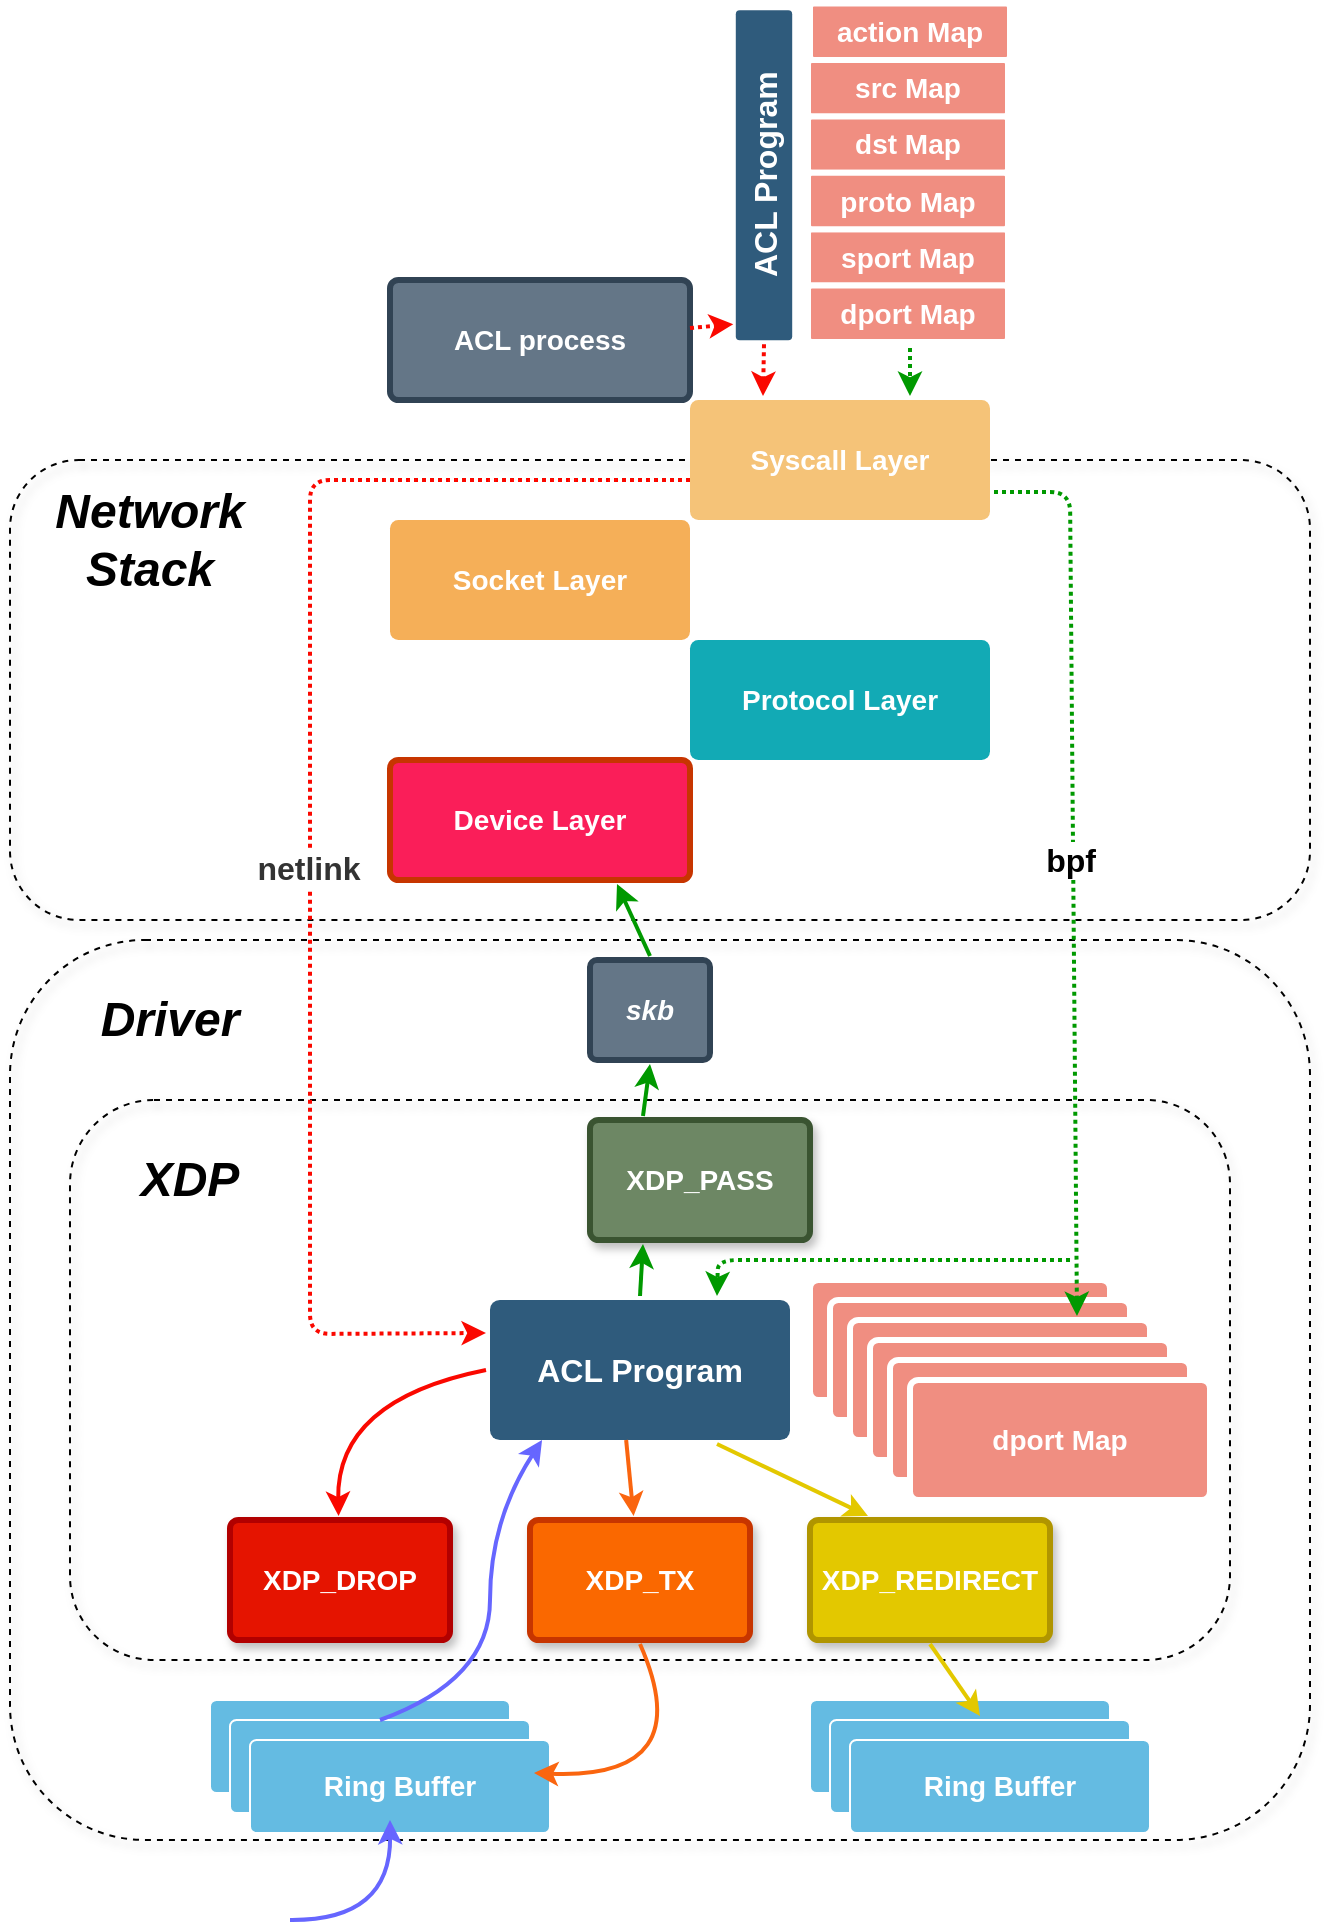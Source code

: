 <mxfile version="13.1.10" type="github">
  <diagram id="6a731a19-8d31-9384-78a2-239565b7b9f0" name="Page-1">
    <mxGraphModel dx="946" dy="542" grid="1" gridSize="10" guides="1" tooltips="1" connect="1" arrows="1" fold="1" page="1" pageScale="1" pageWidth="1169" pageHeight="827" background="#ffffff" math="0" shadow="0">
      <root>
        <mxCell id="0" />
        <mxCell id="1" parent="0" />
        <mxCell id="tBkIKE94KdiAy-Hy8w5i-1808" value="" style="rounded=1;whiteSpace=wrap;html=1;shadow=1;glass=0;comic=0;strokeColor=#000000;strokeWidth=1;fillColor=none;dashed=1;" parent="1" vertex="1">
          <mxGeometry x="340" y="570" width="580" height="280" as="geometry" />
        </mxCell>
        <mxCell id="tBkIKE94KdiAy-Hy8w5i-1810" value="" style="rounded=1;whiteSpace=wrap;html=1;shadow=1;glass=0;comic=0;strokeColor=#000000;strokeWidth=1;fillColor=none;dashed=1;" parent="1" vertex="1">
          <mxGeometry x="310" y="250" width="650" height="230" as="geometry" />
        </mxCell>
        <mxCell id="tBkIKE94KdiAy-Hy8w5i-1809" value="" style="rounded=1;whiteSpace=wrap;html=1;shadow=1;glass=0;comic=0;strokeColor=#000000;strokeWidth=1;fillColor=none;dashed=1;" parent="1" vertex="1">
          <mxGeometry x="310" y="490" width="650" height="450" as="geometry" />
        </mxCell>
        <mxCell id="1769" value="Socket Layer" style="rounded=1;whiteSpace=wrap;html=1;shadow=0;labelBackgroundColor=none;strokeColor=none;strokeWidth=3;fillColor=#f5af58;fontFamily=Helvetica;fontSize=14;fontColor=#FFFFFF;align=center;spacing=5;arcSize=7;perimeterSpacing=2;fontStyle=1" parent="1" vertex="1">
          <mxGeometry x="500" y="280" width="150" height="60" as="geometry" />
        </mxCell>
        <mxCell id="1771" value="Protocol Layer" style="rounded=1;whiteSpace=wrap;html=1;shadow=0;labelBackgroundColor=none;strokeColor=none;strokeWidth=3;fillColor=#12aab5;fontFamily=Helvetica;fontSize=14;fontColor=#FFFFFF;align=center;spacing=5;fontStyle=1;arcSize=7;perimeterSpacing=2;" parent="1" vertex="1">
          <mxGeometry x="650" y="340.0" width="150" height="60" as="geometry" />
        </mxCell>
        <mxCell id="tBkIKE94KdiAy-Hy8w5i-1783" value="&lt;i&gt;skb&lt;/i&gt;" style="rounded=1;whiteSpace=wrap;html=1;shadow=0;labelBackgroundColor=none;strokeColor=#314354;strokeWidth=3;fillColor=#647687;fontFamily=Helvetica;fontSize=14;fontColor=#ffffff;align=center;spacing=5;fontStyle=1;arcSize=7;perimeterSpacing=2;" parent="1" vertex="1">
          <mxGeometry x="600" y="500" width="60" height="50" as="geometry" />
        </mxCell>
        <mxCell id="1764" value="XDP_DROP" style="rounded=1;whiteSpace=wrap;html=1;shadow=1;labelBackgroundColor=none;strokeColor=#B20000;strokeWidth=3;fillColor=#e51400;fontFamily=Helvetica;fontSize=14;fontColor=#ffffff;align=center;spacing=5;fontStyle=1;arcSize=7;perimeterSpacing=2;comic=0;glass=0;" parent="1" vertex="1">
          <mxGeometry x="420" y="780" width="110" height="60" as="geometry" />
        </mxCell>
        <mxCell id="tBkIKE94KdiAy-Hy8w5i-1796" value="XDP_PASS" style="rounded=1;whiteSpace=wrap;html=1;shadow=1;labelBackgroundColor=none;strokeColor=#3A5431;strokeWidth=3;fillColor=#6d8764;fontFamily=Helvetica;fontSize=14;fontColor=#ffffff;align=center;spacing=5;fontStyle=1;arcSize=7;perimeterSpacing=2;comic=0;glass=0;" parent="1" vertex="1">
          <mxGeometry x="600" y="580" width="110" height="60" as="geometry" />
        </mxCell>
        <mxCell id="tBkIKE94KdiAy-Hy8w5i-1797" value="" style="group" parent="1" vertex="1" connectable="0">
          <mxGeometry x="550" y="670" width="150" height="70" as="geometry" />
        </mxCell>
        <mxCell id="1749" value="ACL Program" style="rounded=1;whiteSpace=wrap;html=1;shadow=0;labelBackgroundColor=none;strokeColor=none;strokeWidth=3;fillColor=#2F5B7C;fontFamily=Helvetica;fontSize=16;fontColor=#FFFFFF;align=center;fontStyle=1;spacing=5;arcSize=7;perimeterSpacing=2;" parent="tBkIKE94KdiAy-Hy8w5i-1797" vertex="1">
          <mxGeometry width="150" height="70" as="geometry" />
        </mxCell>
        <mxCell id="tBkIKE94KdiAy-Hy8w5i-1798" value="XDP_REDIRECT" style="rounded=1;whiteSpace=wrap;html=1;shadow=1;labelBackgroundColor=none;strokeColor=#B09500;strokeWidth=3;fillColor=#E3C800;fontFamily=Helvetica;fontSize=14;fontColor=#ffffff;align=center;spacing=5;fontStyle=1;arcSize=7;perimeterSpacing=2;comic=0;glass=0;" parent="1" vertex="1">
          <mxGeometry x="710" y="780" width="120" height="60" as="geometry" />
        </mxCell>
        <mxCell id="tBkIKE94KdiAy-Hy8w5i-1800" value="XDP_TX" style="rounded=1;whiteSpace=wrap;html=1;shadow=1;labelBackgroundColor=none;strokeColor=#C73500;strokeWidth=3;fillColor=#fa6800;fontFamily=Helvetica;fontSize=14;fontColor=#ffffff;align=center;spacing=5;fontStyle=1;arcSize=7;perimeterSpacing=2;comic=0;glass=0;" parent="1" vertex="1">
          <mxGeometry x="570" y="780" width="110" height="60" as="geometry" />
        </mxCell>
        <mxCell id="tBkIKE94KdiAy-Hy8w5i-1788" value="" style="group" parent="1" vertex="1" connectable="0">
          <mxGeometry x="710" y="870" width="170" height="66.5" as="geometry" />
        </mxCell>
        <mxCell id="tBkIKE94KdiAy-Hy8w5i-1789" value="Ring Buffer" style="rounded=1;whiteSpace=wrap;html=1;shadow=0;labelBackgroundColor=none;strokeColor=#FFFFFF;strokeWidth=1;fillColor=#64bbe2;fontFamily=Helvetica;fontSize=14;fontColor=#FFFFFF;align=center;spacing=5;arcSize=7;perimeterSpacing=2;" parent="tBkIKE94KdiAy-Hy8w5i-1788" vertex="1">
          <mxGeometry width="150" height="46.5" as="geometry" />
        </mxCell>
        <mxCell id="tBkIKE94KdiAy-Hy8w5i-1790" value="Ring Buffer" style="rounded=1;whiteSpace=wrap;html=1;shadow=0;labelBackgroundColor=none;strokeColor=#FFFFFF;strokeWidth=1;fillColor=#64bbe2;fontFamily=Helvetica;fontSize=14;fontColor=#FFFFFF;align=center;spacing=5;arcSize=7;perimeterSpacing=2;" parent="tBkIKE94KdiAy-Hy8w5i-1788" vertex="1">
          <mxGeometry x="10" y="10" width="150" height="46.5" as="geometry" />
        </mxCell>
        <mxCell id="tBkIKE94KdiAy-Hy8w5i-1791" value="&lt;b&gt;Ring Buffer&lt;/b&gt;" style="rounded=1;whiteSpace=wrap;html=1;shadow=0;labelBackgroundColor=none;strokeColor=#FFFFFF;strokeWidth=1;fillColor=#64bbe2;fontFamily=Helvetica;fontSize=14;fontColor=#FFFFFF;align=center;spacing=5;arcSize=7;perimeterSpacing=2;" parent="tBkIKE94KdiAy-Hy8w5i-1788" vertex="1">
          <mxGeometry x="20" y="20" width="150" height="46.5" as="geometry" />
        </mxCell>
        <mxCell id="tBkIKE94KdiAy-Hy8w5i-1801" value="" style="group" parent="1" vertex="1" connectable="0">
          <mxGeometry x="410" y="870" width="170" height="66.5" as="geometry" />
        </mxCell>
        <mxCell id="tBkIKE94KdiAy-Hy8w5i-1802" value="Ring Buffer" style="rounded=1;whiteSpace=wrap;html=1;shadow=0;labelBackgroundColor=none;strokeColor=#FFFFFF;strokeWidth=1;fillColor=#64bbe2;fontFamily=Helvetica;fontSize=14;fontColor=#FFFFFF;align=center;spacing=5;arcSize=7;perimeterSpacing=2;" parent="tBkIKE94KdiAy-Hy8w5i-1801" vertex="1">
          <mxGeometry width="150" height="46.5" as="geometry" />
        </mxCell>
        <mxCell id="tBkIKE94KdiAy-Hy8w5i-1803" value="Ring Buffer" style="rounded=1;whiteSpace=wrap;html=1;shadow=0;labelBackgroundColor=none;strokeColor=#FFFFFF;strokeWidth=1;fillColor=#64bbe2;fontFamily=Helvetica;fontSize=14;fontColor=#FFFFFF;align=center;spacing=5;arcSize=7;perimeterSpacing=2;" parent="tBkIKE94KdiAy-Hy8w5i-1801" vertex="1">
          <mxGeometry x="10" y="10" width="150" height="46.5" as="geometry" />
        </mxCell>
        <mxCell id="tBkIKE94KdiAy-Hy8w5i-1804" value="&lt;b&gt;Ring Buffer&lt;/b&gt;" style="rounded=1;whiteSpace=wrap;html=1;shadow=0;labelBackgroundColor=none;strokeColor=#FFFFFF;strokeWidth=1;fillColor=#64bbe2;fontFamily=Helvetica;fontSize=14;fontColor=#FFFFFF;align=center;spacing=5;arcSize=7;perimeterSpacing=2;" parent="tBkIKE94KdiAy-Hy8w5i-1801" vertex="1">
          <mxGeometry x="20" y="20" width="150" height="46.5" as="geometry" />
        </mxCell>
        <mxCell id="tBkIKE94KdiAy-Hy8w5i-1805" value="Device Layer" style="rounded=1;whiteSpace=wrap;html=1;shadow=0;labelBackgroundColor=none;strokeColor=#C73500;strokeWidth=3;fillColor=#FA1E59;fontFamily=Helvetica;fontSize=14;fontColor=#ffffff;align=center;spacing=5;fontStyle=1;arcSize=7;perimeterSpacing=2;" parent="1" vertex="1">
          <mxGeometry x="500" y="400.0" width="150" height="60" as="geometry" />
        </mxCell>
        <mxCell id="tBkIKE94KdiAy-Hy8w5i-1806" value="Syscall Layer" style="rounded=1;whiteSpace=wrap;html=1;shadow=0;labelBackgroundColor=none;strokeColor=none;strokeWidth=3;fillColor=#F5C378;fontFamily=Helvetica;fontSize=14;fontColor=#FFFFFF;align=center;spacing=5;arcSize=7;perimeterSpacing=2;fontStyle=1" parent="1" vertex="1">
          <mxGeometry x="650" y="220" width="150" height="60" as="geometry" />
        </mxCell>
        <mxCell id="tBkIKE94KdiAy-Hy8w5i-1811" value="ACL process" style="rounded=1;whiteSpace=wrap;html=1;shadow=0;labelBackgroundColor=none;strokeColor=#314354;strokeWidth=3;fillColor=#647687;fontFamily=Helvetica;fontSize=14;fontColor=#ffffff;align=center;spacing=5;arcSize=7;perimeterSpacing=2;fontStyle=1" parent="1" vertex="1">
          <mxGeometry x="500" y="160" width="150" height="60" as="geometry" />
        </mxCell>
        <mxCell id="tBkIKE94KdiAy-Hy8w5i-1812" value="Driver" style="text;html=1;strokeColor=none;fillColor=none;align=center;verticalAlign=middle;whiteSpace=wrap;rounded=0;shadow=1;glass=0;dashed=1;comic=0;fontStyle=3;fontSize=24;" parent="1" vertex="1">
          <mxGeometry x="370" y="520" width="40" height="20" as="geometry" />
        </mxCell>
        <mxCell id="tBkIKE94KdiAy-Hy8w5i-1814" value="XDP" style="text;html=1;strokeColor=none;fillColor=none;align=center;verticalAlign=middle;whiteSpace=wrap;rounded=0;shadow=1;glass=0;dashed=1;comic=0;fontStyle=3;fontSize=24;" parent="1" vertex="1">
          <mxGeometry x="380" y="600" width="40" height="20" as="geometry" />
        </mxCell>
        <mxCell id="tBkIKE94KdiAy-Hy8w5i-1815" value="Network Stack" style="text;html=1;strokeColor=none;fillColor=none;align=center;verticalAlign=middle;whiteSpace=wrap;rounded=0;shadow=1;glass=0;dashed=1;comic=0;fontStyle=3;fontSize=24;" parent="1" vertex="1">
          <mxGeometry x="360" y="280" width="40" height="20" as="geometry" />
        </mxCell>
        <mxCell id="tBkIKE94KdiAy-Hy8w5i-1816" value="" style="curved=1;endArrow=classic;html=1;fontSize=24;edgeStyle=orthogonalEdgeStyle;fontStyle=1;strokeWidth=2;fillColor=#cce5ff;strokeColor=#6666FF;" parent="1" edge="1">
          <mxGeometry width="50" height="50" relative="1" as="geometry">
            <mxPoint x="450" y="980" as="sourcePoint" />
            <mxPoint x="500" y="930" as="targetPoint" />
          </mxGeometry>
        </mxCell>
        <mxCell id="tBkIKE94KdiAy-Hy8w5i-1818" value="" style="curved=1;endArrow=classic;html=1;strokeColor=#6666FF;strokeWidth=2;fontSize=24;entryX=0.182;entryY=0.973;entryDx=0;entryDy=0;entryPerimeter=0;" parent="1" target="1749" edge="1">
          <mxGeometry width="50" height="50" relative="1" as="geometry">
            <mxPoint x="495" y="880" as="sourcePoint" />
            <mxPoint x="590" y="740" as="targetPoint" />
            <Array as="points">
              <mxPoint x="550" y="860" />
              <mxPoint x="550" y="780" />
            </Array>
          </mxGeometry>
        </mxCell>
        <mxCell id="tBkIKE94KdiAy-Hy8w5i-1819" value="" style="curved=1;endArrow=classic;html=1;strokeColor=#FA0800;strokeWidth=2;fontSize=24;exitX=0;exitY=0.5;exitDx=0;exitDy=0;" parent="1" source="1749" target="1764" edge="1">
          <mxGeometry width="50" height="50" relative="1" as="geometry">
            <mxPoint x="450" y="730" as="sourcePoint" />
            <mxPoint x="531.028" y="590.002" as="targetPoint" />
            <Array as="points">
              <mxPoint x="473" y="720" />
            </Array>
          </mxGeometry>
        </mxCell>
        <mxCell id="tBkIKE94KdiAy-Hy8w5i-1822" value="" style="curved=1;endArrow=classic;html=1;strokeColor=#FA650F;strokeWidth=2;fontSize=24;exitX=0.455;exitY=0.973;exitDx=0;exitDy=0;exitPerimeter=0;" parent="1" source="1749" target="tBkIKE94KdiAy-Hy8w5i-1800" edge="1">
          <mxGeometry width="50" height="50" relative="1" as="geometry">
            <mxPoint x="610" y="770" as="sourcePoint" />
            <mxPoint x="660" y="720" as="targetPoint" />
            <Array as="points">
              <mxPoint x="620" y="760" />
            </Array>
          </mxGeometry>
        </mxCell>
        <mxCell id="tBkIKE94KdiAy-Hy8w5i-1826" value="" style="curved=1;endArrow=classic;html=1;strokeColor=#FA650F;strokeWidth=2;fontSize=24;exitX=0.5;exitY=1;exitDx=0;exitDy=0;" parent="1" source="tBkIKE94KdiAy-Hy8w5i-1800" target="tBkIKE94KdiAy-Hy8w5i-1803" edge="1">
          <mxGeometry width="50" height="50" relative="1" as="geometry">
            <mxPoint x="605" y="910" as="sourcePoint" />
            <mxPoint x="655" y="860" as="targetPoint" />
            <Array as="points">
              <mxPoint x="655" y="910" />
            </Array>
          </mxGeometry>
        </mxCell>
        <mxCell id="tBkIKE94KdiAy-Hy8w5i-1829" value="" style="endArrow=classic;html=1;strokeColor=#E3C800;strokeWidth=2;fontSize=24;entryX=0.25;entryY=0;entryDx=0;entryDy=0;exitX=0.75;exitY=1;exitDx=0;exitDy=0;" parent="1" source="1749" target="tBkIKE94KdiAy-Hy8w5i-1798" edge="1">
          <mxGeometry width="50" height="50" relative="1" as="geometry">
            <mxPoint x="610" y="770" as="sourcePoint" />
            <mxPoint x="660" y="720" as="targetPoint" />
          </mxGeometry>
        </mxCell>
        <mxCell id="tBkIKE94KdiAy-Hy8w5i-1831" value="" style="endArrow=classic;html=1;strokeColor=#E3C800;strokeWidth=2;fontSize=24;entryX=0.5;entryY=0;entryDx=0;entryDy=0;exitX=0.5;exitY=1;exitDx=0;exitDy=0;" parent="1" source="tBkIKE94KdiAy-Hy8w5i-1798" target="tBkIKE94KdiAy-Hy8w5i-1790" edge="1">
          <mxGeometry width="50" height="50" relative="1" as="geometry">
            <mxPoint x="610" y="770" as="sourcePoint" />
            <mxPoint x="660" y="720" as="targetPoint" />
          </mxGeometry>
        </mxCell>
        <mxCell id="tBkIKE94KdiAy-Hy8w5i-1833" value="" style="endArrow=classic;html=1;strokeColor=#009900;strokeWidth=2;fontSize=24;exitX=0.5;exitY=0;exitDx=0;exitDy=0;entryX=0.25;entryY=1;entryDx=0;entryDy=0;" parent="1" source="1749" target="tBkIKE94KdiAy-Hy8w5i-1796" edge="1">
          <mxGeometry width="50" height="50" relative="1" as="geometry">
            <mxPoint x="610" y="770" as="sourcePoint" />
            <mxPoint x="660" y="720" as="targetPoint" />
          </mxGeometry>
        </mxCell>
        <mxCell id="tBkIKE94KdiAy-Hy8w5i-1834" value="" style="endArrow=classic;html=1;strokeColor=#009900;strokeWidth=2;fontSize=24;exitX=0.25;exitY=0;exitDx=0;exitDy=0;entryX=0.5;entryY=1;entryDx=0;entryDy=0;" parent="1" source="tBkIKE94KdiAy-Hy8w5i-1796" target="tBkIKE94KdiAy-Hy8w5i-1783" edge="1">
          <mxGeometry width="50" height="50" relative="1" as="geometry">
            <mxPoint x="635" y="678" as="sourcePoint" />
            <mxPoint x="648.448" y="652" as="targetPoint" />
          </mxGeometry>
        </mxCell>
        <mxCell id="tBkIKE94KdiAy-Hy8w5i-1835" value="" style="endArrow=classic;html=1;strokeColor=#009900;strokeWidth=2;fontSize=24;exitX=0.5;exitY=0;exitDx=0;exitDy=0;entryX=0.75;entryY=1;entryDx=0;entryDy=0;" parent="1" source="tBkIKE94KdiAy-Hy8w5i-1783" target="tBkIKE94KdiAy-Hy8w5i-1805" edge="1">
          <mxGeometry width="50" height="50" relative="1" as="geometry">
            <mxPoint x="635" y="678" as="sourcePoint" />
            <mxPoint x="636.5" y="652" as="targetPoint" />
          </mxGeometry>
        </mxCell>
        <mxCell id="BvQd3Nw5YrxMWWUmECyp-1786" value="" style="group" parent="1" vertex="1" connectable="0">
          <mxGeometry x="710" y="660" width="170" height="80" as="geometry" />
        </mxCell>
        <mxCell id="tBkIKE94KdiAy-Hy8w5i-1786" value="" style="group" parent="BvQd3Nw5YrxMWWUmECyp-1786" vertex="1" connectable="0">
          <mxGeometry width="170" height="80" as="geometry" />
        </mxCell>
        <mxCell id="1755" value="eBPF Maps" style="rounded=1;whiteSpace=wrap;html=1;shadow=0;labelBackgroundColor=none;strokeColor=#FFFFFF;strokeWidth=3;fillColor=#f08e81;fontFamily=Helvetica;fontSize=14;fontColor=#FFFFFF;align=center;spacing=5;fontStyle=0;arcSize=7;perimeterSpacing=2;" parent="tBkIKE94KdiAy-Hy8w5i-1786" vertex="1">
          <mxGeometry width="150" height="60" as="geometry" />
        </mxCell>
        <mxCell id="tBkIKE94KdiAy-Hy8w5i-1784" value="eBPF Maps" style="rounded=1;whiteSpace=wrap;html=1;shadow=0;labelBackgroundColor=none;strokeColor=#FFFFFF;strokeWidth=3;fillColor=#f08e81;fontFamily=Helvetica;fontSize=14;fontColor=#FFFFFF;align=center;spacing=5;fontStyle=0;arcSize=7;perimeterSpacing=2;" parent="tBkIKE94KdiAy-Hy8w5i-1786" vertex="1">
          <mxGeometry x="10" y="10" width="150" height="60" as="geometry" />
        </mxCell>
        <mxCell id="tBkIKE94KdiAy-Hy8w5i-1785" value="&lt;b&gt;dport Map&lt;/b&gt;" style="rounded=1;whiteSpace=wrap;html=1;shadow=0;labelBackgroundColor=none;strokeColor=#FFFFFF;strokeWidth=3;fillColor=#f08e81;fontFamily=Helvetica;fontSize=14;fontColor=#FFFFFF;align=center;spacing=5;fontStyle=0;arcSize=7;perimeterSpacing=2;" parent="tBkIKE94KdiAy-Hy8w5i-1786" vertex="1">
          <mxGeometry x="20" y="20" width="150" height="60" as="geometry" />
        </mxCell>
        <mxCell id="BvQd3Nw5YrxMWWUmECyp-1784" value="&lt;b&gt;dport Map&lt;/b&gt;" style="rounded=1;whiteSpace=wrap;html=1;shadow=0;labelBackgroundColor=none;strokeColor=#FFFFFF;strokeWidth=3;fillColor=#f08e81;fontFamily=Helvetica;fontSize=14;fontColor=#FFFFFF;align=center;spacing=5;fontStyle=0;arcSize=7;perimeterSpacing=2;" parent="tBkIKE94KdiAy-Hy8w5i-1786" vertex="1">
          <mxGeometry x="30" y="30" width="150" height="60" as="geometry" />
        </mxCell>
        <mxCell id="BvQd3Nw5YrxMWWUmECyp-1785" value="&lt;b&gt;dport Map&lt;/b&gt;" style="rounded=1;whiteSpace=wrap;html=1;shadow=0;labelBackgroundColor=none;strokeColor=#FFFFFF;strokeWidth=3;fillColor=#f08e81;fontFamily=Helvetica;fontSize=14;fontColor=#FFFFFF;align=center;spacing=5;fontStyle=0;arcSize=7;perimeterSpacing=2;" parent="tBkIKE94KdiAy-Hy8w5i-1786" vertex="1">
          <mxGeometry x="40" y="40" width="150" height="60" as="geometry" />
        </mxCell>
        <mxCell id="ur-UXzleSD0pCZPRtddn-1772" value="&lt;b&gt;dport Map&lt;/b&gt;" style="rounded=1;whiteSpace=wrap;html=1;shadow=0;labelBackgroundColor=none;strokeColor=#FFFFFF;strokeWidth=3;fillColor=#f08e81;fontFamily=Helvetica;fontSize=14;fontColor=#FFFFFF;align=center;spacing=5;fontStyle=0;arcSize=7;perimeterSpacing=2;" vertex="1" parent="tBkIKE94KdiAy-Hy8w5i-1786">
          <mxGeometry x="50" y="50" width="150" height="60" as="geometry" />
        </mxCell>
        <mxCell id="BvQd3Nw5YrxMWWUmECyp-1787" value="" style="endArrow=classic;html=1;entryX=0.059;entryY=0.023;entryDx=0;entryDy=0;entryPerimeter=0;strokeWidth=2;dashed=1;dashPattern=1 1;strokeColor=#FA0800;" parent="1" target="BvQd3Nw5YrxMWWUmECyp-1776" edge="1">
          <mxGeometry width="50" height="50" relative="1" as="geometry">
            <mxPoint x="650" y="184" as="sourcePoint" />
            <mxPoint x="510" y="360" as="targetPoint" />
          </mxGeometry>
        </mxCell>
        <mxCell id="BvQd3Nw5YrxMWWUmECyp-1788" value="" style="endArrow=classic;html=1;entryX=0.25;entryY=0;entryDx=0;entryDy=0;exitX=0;exitY=0.5;exitDx=0;exitDy=0;strokeWidth=2;dashed=1;dashPattern=1 1;strokeColor=#FA0800;" parent="1" source="BvQd3Nw5YrxMWWUmECyp-1776" target="tBkIKE94KdiAy-Hy8w5i-1806" edge="1">
          <mxGeometry width="50" height="50" relative="1" as="geometry">
            <mxPoint x="662" y="200" as="sourcePoint" />
            <mxPoint x="719.012" y="199.964" as="targetPoint" />
          </mxGeometry>
        </mxCell>
        <mxCell id="BvQd3Nw5YrxMWWUmECyp-1789" value="" style="endArrow=classic;html=1;entryX=0;entryY=0.25;entryDx=0;entryDy=0;strokeWidth=2;dashed=1;dashPattern=1 1;strokeColor=#FA0800;" parent="1" target="1749" edge="1">
          <mxGeometry width="50" height="50" relative="1" as="geometry">
            <mxPoint x="650" y="260" as="sourcePoint" />
            <mxPoint x="699.012" y="199.964" as="targetPoint" />
            <Array as="points">
              <mxPoint x="460" y="260" />
              <mxPoint x="460" y="687" />
            </Array>
          </mxGeometry>
        </mxCell>
        <mxCell id="BvQd3Nw5YrxMWWUmECyp-1792" value="&lt;b&gt;&lt;font style=&quot;font-size: 16px&quot; color=&quot;#333333&quot;&gt;netlink&lt;/font&gt;&lt;/b&gt;" style="edgeLabel;html=1;align=center;verticalAlign=middle;resizable=0;points=[];" parent="BvQd3Nw5YrxMWWUmECyp-1789" vertex="1" connectable="0">
          <mxGeometry x="0.089" y="-1" relative="1" as="geometry">
            <mxPoint as="offset" />
          </mxGeometry>
        </mxCell>
        <mxCell id="BvQd3Nw5YrxMWWUmECyp-1790" value="" style="endArrow=classic;html=1;strokeColor=#009900;strokeWidth=2;dashed=1;dashPattern=1 1;" parent="1" edge="1">
          <mxGeometry width="50" height="50" relative="1" as="geometry">
            <mxPoint x="760" y="190" as="sourcePoint" />
            <mxPoint x="760" y="218" as="targetPoint" />
          </mxGeometry>
        </mxCell>
        <mxCell id="BvQd3Nw5YrxMWWUmECyp-1791" value="" style="endArrow=classic;html=1;entryX=0.75;entryY=0;entryDx=0;entryDy=0;exitX=1;exitY=0.75;exitDx=0;exitDy=0;strokeColor=#009900;strokeWidth=2;dashed=1;dashPattern=1 1;" parent="1" source="tBkIKE94KdiAy-Hy8w5i-1806" target="tBkIKE94KdiAy-Hy8w5i-1785" edge="1">
          <mxGeometry width="50" height="50" relative="1" as="geometry">
            <mxPoint x="662" y="200" as="sourcePoint" />
            <mxPoint x="699.012" y="199.964" as="targetPoint" />
            <Array as="points">
              <mxPoint x="840" y="266" />
            </Array>
          </mxGeometry>
        </mxCell>
        <mxCell id="BvQd3Nw5YrxMWWUmECyp-1794" value="&lt;b&gt;&lt;font style=&quot;font-size: 16px&quot;&gt;bpf&lt;/font&gt;&lt;/b&gt;" style="edgeLabel;html=1;align=center;verticalAlign=middle;resizable=0;points=[];" parent="BvQd3Nw5YrxMWWUmECyp-1791" vertex="1" connectable="0">
          <mxGeometry x="-0.084" y="1" relative="1" as="geometry">
            <mxPoint x="-2.43" y="16.01" as="offset" />
          </mxGeometry>
        </mxCell>
        <mxCell id="BvQd3Nw5YrxMWWUmECyp-1793" value="" style="endArrow=classic;html=1;dashed=1;dashPattern=1 1;strokeColor=#009900;strokeWidth=2;entryX=0.75;entryY=0;entryDx=0;entryDy=0;" parent="1" target="1749" edge="1">
          <mxGeometry width="50" height="50" relative="1" as="geometry">
            <mxPoint x="840" y="650" as="sourcePoint" />
            <mxPoint x="510" y="580" as="targetPoint" />
            <Array as="points">
              <mxPoint x="664" y="650" />
            </Array>
          </mxGeometry>
        </mxCell>
        <mxCell id="BvQd3Nw5YrxMWWUmECyp-1795" value="" style="group" parent="1" vertex="1" connectable="0">
          <mxGeometry x="662" y="50" width="150" height="141" as="geometry" />
        </mxCell>
        <mxCell id="BvQd3Nw5YrxMWWUmECyp-1778" value="" style="group" parent="BvQd3Nw5YrxMWWUmECyp-1795" vertex="1" connectable="0">
          <mxGeometry x="50" y="6.345" width="100" height="56.4" as="geometry" />
        </mxCell>
        <mxCell id="BvQd3Nw5YrxMWWUmECyp-1772" value="&lt;b&gt;src Map&lt;/b&gt;" style="rounded=1;whiteSpace=wrap;html=1;shadow=0;labelBackgroundColor=none;strokeColor=#FFFFFF;strokeWidth=3;fillColor=#f08e81;fontFamily=Helvetica;fontSize=14;fontColor=#FFFFFF;align=center;spacing=5;fontStyle=0;arcSize=7;perimeterSpacing=2;" parent="BvQd3Nw5YrxMWWUmECyp-1778" vertex="1">
          <mxGeometry x="-3" y="-6.345" width="100" height="28.2" as="geometry" />
        </mxCell>
        <mxCell id="BvQd3Nw5YrxMWWUmECyp-1777" value="&lt;b&gt;dst Map&lt;/b&gt;" style="rounded=1;whiteSpace=wrap;html=1;shadow=0;labelBackgroundColor=none;strokeColor=#FFFFFF;strokeWidth=3;fillColor=#f08e81;fontFamily=Helvetica;fontSize=14;fontColor=#FFFFFF;align=center;spacing=5;fontStyle=0;arcSize=7;perimeterSpacing=2;" parent="BvQd3Nw5YrxMWWUmECyp-1778" vertex="1">
          <mxGeometry x="-3" y="21.855" width="100" height="28.2" as="geometry" />
        </mxCell>
        <mxCell id="BvQd3Nw5YrxMWWUmECyp-1780" value="&lt;b&gt;sport Map&lt;/b&gt;" style="rounded=1;whiteSpace=wrap;html=1;shadow=0;labelBackgroundColor=none;strokeColor=#FFFFFF;strokeWidth=3;fillColor=#f08e81;fontFamily=Helvetica;fontSize=14;fontColor=#FFFFFF;align=center;spacing=5;fontStyle=0;arcSize=7;perimeterSpacing=2;" parent="BvQd3Nw5YrxMWWUmECyp-1795" vertex="1">
          <mxGeometry x="47" y="84.6" width="100" height="28.2" as="geometry" />
        </mxCell>
        <mxCell id="BvQd3Nw5YrxMWWUmECyp-1781" value="&lt;b&gt;dport Map&lt;/b&gt;" style="rounded=1;whiteSpace=wrap;html=1;shadow=0;labelBackgroundColor=none;strokeColor=#FFFFFF;strokeWidth=3;fillColor=#f08e81;fontFamily=Helvetica;fontSize=14;fontColor=#FFFFFF;align=center;spacing=5;fontStyle=0;arcSize=7;perimeterSpacing=2;" parent="BvQd3Nw5YrxMWWUmECyp-1795" vertex="1">
          <mxGeometry x="47" y="112.8" width="100" height="28.2" as="geometry" />
        </mxCell>
        <mxCell id="BvQd3Nw5YrxMWWUmECyp-1782" value="&lt;b&gt;proto Map&lt;/b&gt;" style="rounded=1;whiteSpace=wrap;html=1;shadow=0;labelBackgroundColor=none;strokeColor=#FFFFFF;strokeWidth=3;fillColor=#f08e81;fontFamily=Helvetica;fontSize=14;fontColor=#FFFFFF;align=center;spacing=5;fontStyle=0;arcSize=7;perimeterSpacing=2;" parent="BvQd3Nw5YrxMWWUmECyp-1795" vertex="1">
          <mxGeometry x="47" y="56.4" width="100" height="28.2" as="geometry" />
        </mxCell>
        <mxCell id="BvQd3Nw5YrxMWWUmECyp-1776" value="ACL Program" style="rounded=1;whiteSpace=wrap;html=1;shadow=0;labelBackgroundColor=none;strokeColor=none;strokeWidth=3;fillColor=#2F5B7C;fontFamily=Helvetica;fontSize=16;fontColor=#FFFFFF;align=center;fontStyle=1;spacing=5;arcSize=7;perimeterSpacing=2;rotation=-90;" parent="BvQd3Nw5YrxMWWUmECyp-1795" vertex="1">
          <mxGeometry x="-57.5" y="43.5" width="165" height="28.2" as="geometry" />
        </mxCell>
        <mxCell id="ur-UXzleSD0pCZPRtddn-1771" value="&lt;b&gt;action Map&lt;/b&gt;" style="rounded=1;whiteSpace=wrap;html=1;shadow=0;labelBackgroundColor=none;strokeColor=#FFFFFF;strokeWidth=3;fillColor=#f08e81;fontFamily=Helvetica;fontSize=14;fontColor=#FFFFFF;align=center;spacing=5;fontStyle=0;arcSize=7;perimeterSpacing=2;" vertex="1" parent="1">
          <mxGeometry x="710" y="21.8" width="100" height="28.2" as="geometry" />
        </mxCell>
      </root>
    </mxGraphModel>
  </diagram>
</mxfile>
